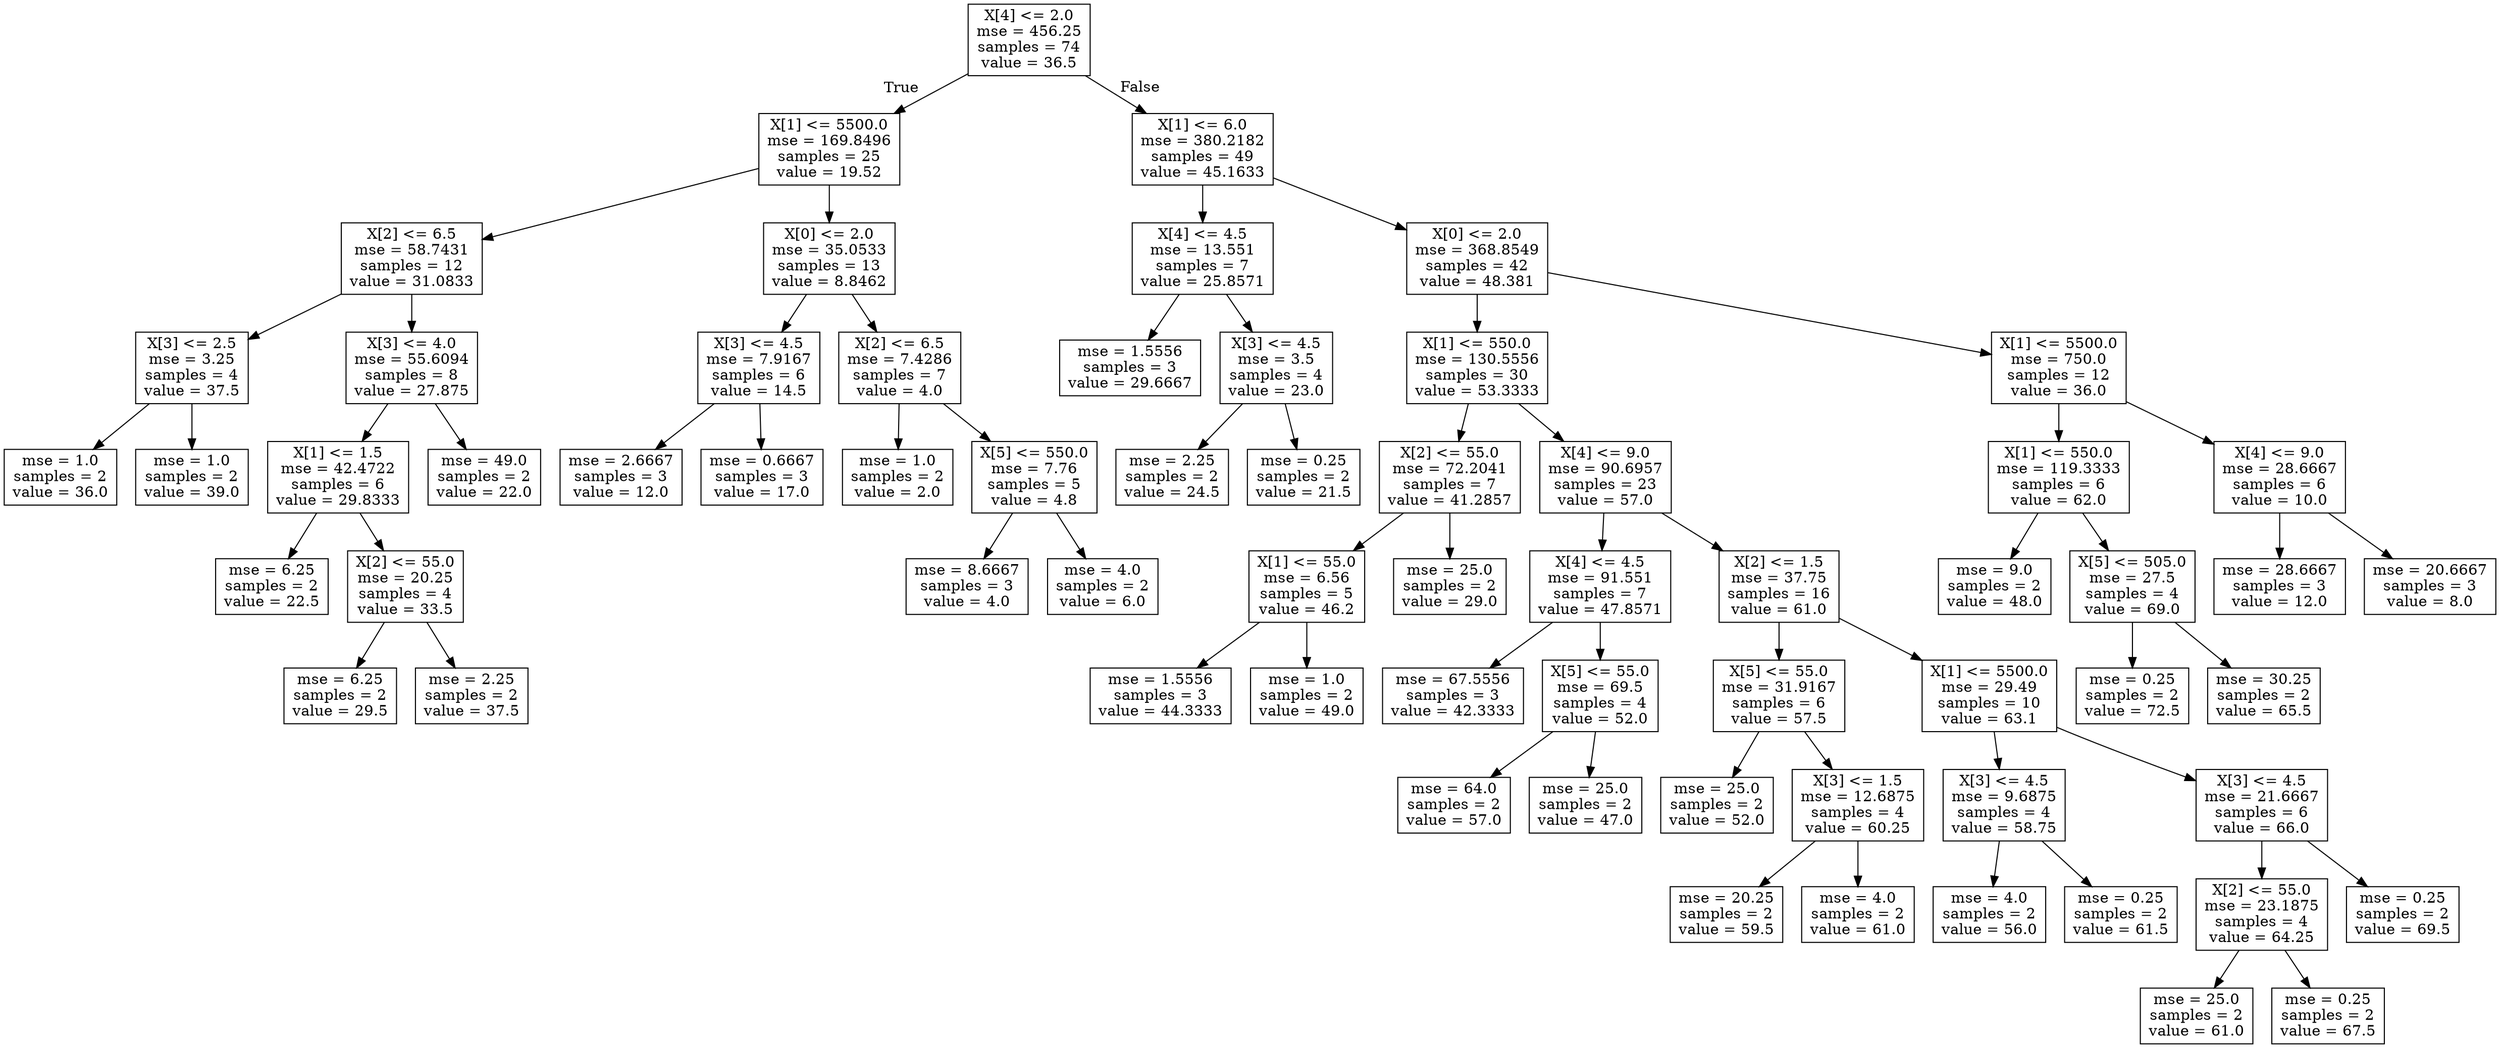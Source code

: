 digraph Tree {
node [shape=box] ;
0 [label="X[4] <= 2.0\nmse = 456.25\nsamples = 74\nvalue = 36.5"] ;
1 [label="X[1] <= 5500.0\nmse = 169.8496\nsamples = 25\nvalue = 19.52"] ;
0 -> 1 [labeldistance=2.5, labelangle=45, headlabel="True"] ;
2 [label="X[2] <= 6.5\nmse = 58.7431\nsamples = 12\nvalue = 31.0833"] ;
1 -> 2 ;
3 [label="X[3] <= 2.5\nmse = 3.25\nsamples = 4\nvalue = 37.5"] ;
2 -> 3 ;
4 [label="mse = 1.0\nsamples = 2\nvalue = 36.0"] ;
3 -> 4 ;
5 [label="mse = 1.0\nsamples = 2\nvalue = 39.0"] ;
3 -> 5 ;
6 [label="X[3] <= 4.0\nmse = 55.6094\nsamples = 8\nvalue = 27.875"] ;
2 -> 6 ;
7 [label="X[1] <= 1.5\nmse = 42.4722\nsamples = 6\nvalue = 29.8333"] ;
6 -> 7 ;
8 [label="mse = 6.25\nsamples = 2\nvalue = 22.5"] ;
7 -> 8 ;
9 [label="X[2] <= 55.0\nmse = 20.25\nsamples = 4\nvalue = 33.5"] ;
7 -> 9 ;
10 [label="mse = 6.25\nsamples = 2\nvalue = 29.5"] ;
9 -> 10 ;
11 [label="mse = 2.25\nsamples = 2\nvalue = 37.5"] ;
9 -> 11 ;
12 [label="mse = 49.0\nsamples = 2\nvalue = 22.0"] ;
6 -> 12 ;
13 [label="X[0] <= 2.0\nmse = 35.0533\nsamples = 13\nvalue = 8.8462"] ;
1 -> 13 ;
14 [label="X[3] <= 4.5\nmse = 7.9167\nsamples = 6\nvalue = 14.5"] ;
13 -> 14 ;
15 [label="mse = 2.6667\nsamples = 3\nvalue = 12.0"] ;
14 -> 15 ;
16 [label="mse = 0.6667\nsamples = 3\nvalue = 17.0"] ;
14 -> 16 ;
17 [label="X[2] <= 6.5\nmse = 7.4286\nsamples = 7\nvalue = 4.0"] ;
13 -> 17 ;
18 [label="mse = 1.0\nsamples = 2\nvalue = 2.0"] ;
17 -> 18 ;
19 [label="X[5] <= 550.0\nmse = 7.76\nsamples = 5\nvalue = 4.8"] ;
17 -> 19 ;
20 [label="mse = 8.6667\nsamples = 3\nvalue = 4.0"] ;
19 -> 20 ;
21 [label="mse = 4.0\nsamples = 2\nvalue = 6.0"] ;
19 -> 21 ;
22 [label="X[1] <= 6.0\nmse = 380.2182\nsamples = 49\nvalue = 45.1633"] ;
0 -> 22 [labeldistance=2.5, labelangle=-45, headlabel="False"] ;
23 [label="X[4] <= 4.5\nmse = 13.551\nsamples = 7\nvalue = 25.8571"] ;
22 -> 23 ;
24 [label="mse = 1.5556\nsamples = 3\nvalue = 29.6667"] ;
23 -> 24 ;
25 [label="X[3] <= 4.5\nmse = 3.5\nsamples = 4\nvalue = 23.0"] ;
23 -> 25 ;
26 [label="mse = 2.25\nsamples = 2\nvalue = 24.5"] ;
25 -> 26 ;
27 [label="mse = 0.25\nsamples = 2\nvalue = 21.5"] ;
25 -> 27 ;
28 [label="X[0] <= 2.0\nmse = 368.8549\nsamples = 42\nvalue = 48.381"] ;
22 -> 28 ;
29 [label="X[1] <= 550.0\nmse = 130.5556\nsamples = 30\nvalue = 53.3333"] ;
28 -> 29 ;
30 [label="X[2] <= 55.0\nmse = 72.2041\nsamples = 7\nvalue = 41.2857"] ;
29 -> 30 ;
31 [label="X[1] <= 55.0\nmse = 6.56\nsamples = 5\nvalue = 46.2"] ;
30 -> 31 ;
32 [label="mse = 1.5556\nsamples = 3\nvalue = 44.3333"] ;
31 -> 32 ;
33 [label="mse = 1.0\nsamples = 2\nvalue = 49.0"] ;
31 -> 33 ;
34 [label="mse = 25.0\nsamples = 2\nvalue = 29.0"] ;
30 -> 34 ;
35 [label="X[4] <= 9.0\nmse = 90.6957\nsamples = 23\nvalue = 57.0"] ;
29 -> 35 ;
36 [label="X[4] <= 4.5\nmse = 91.551\nsamples = 7\nvalue = 47.8571"] ;
35 -> 36 ;
37 [label="mse = 67.5556\nsamples = 3\nvalue = 42.3333"] ;
36 -> 37 ;
38 [label="X[5] <= 55.0\nmse = 69.5\nsamples = 4\nvalue = 52.0"] ;
36 -> 38 ;
39 [label="mse = 64.0\nsamples = 2\nvalue = 57.0"] ;
38 -> 39 ;
40 [label="mse = 25.0\nsamples = 2\nvalue = 47.0"] ;
38 -> 40 ;
41 [label="X[2] <= 1.5\nmse = 37.75\nsamples = 16\nvalue = 61.0"] ;
35 -> 41 ;
42 [label="X[5] <= 55.0\nmse = 31.9167\nsamples = 6\nvalue = 57.5"] ;
41 -> 42 ;
43 [label="mse = 25.0\nsamples = 2\nvalue = 52.0"] ;
42 -> 43 ;
44 [label="X[3] <= 1.5\nmse = 12.6875\nsamples = 4\nvalue = 60.25"] ;
42 -> 44 ;
45 [label="mse = 20.25\nsamples = 2\nvalue = 59.5"] ;
44 -> 45 ;
46 [label="mse = 4.0\nsamples = 2\nvalue = 61.0"] ;
44 -> 46 ;
47 [label="X[1] <= 5500.0\nmse = 29.49\nsamples = 10\nvalue = 63.1"] ;
41 -> 47 ;
48 [label="X[3] <= 4.5\nmse = 9.6875\nsamples = 4\nvalue = 58.75"] ;
47 -> 48 ;
49 [label="mse = 4.0\nsamples = 2\nvalue = 56.0"] ;
48 -> 49 ;
50 [label="mse = 0.25\nsamples = 2\nvalue = 61.5"] ;
48 -> 50 ;
51 [label="X[3] <= 4.5\nmse = 21.6667\nsamples = 6\nvalue = 66.0"] ;
47 -> 51 ;
52 [label="X[2] <= 55.0\nmse = 23.1875\nsamples = 4\nvalue = 64.25"] ;
51 -> 52 ;
53 [label="mse = 25.0\nsamples = 2\nvalue = 61.0"] ;
52 -> 53 ;
54 [label="mse = 0.25\nsamples = 2\nvalue = 67.5"] ;
52 -> 54 ;
55 [label="mse = 0.25\nsamples = 2\nvalue = 69.5"] ;
51 -> 55 ;
56 [label="X[1] <= 5500.0\nmse = 750.0\nsamples = 12\nvalue = 36.0"] ;
28 -> 56 ;
57 [label="X[1] <= 550.0\nmse = 119.3333\nsamples = 6\nvalue = 62.0"] ;
56 -> 57 ;
58 [label="mse = 9.0\nsamples = 2\nvalue = 48.0"] ;
57 -> 58 ;
59 [label="X[5] <= 505.0\nmse = 27.5\nsamples = 4\nvalue = 69.0"] ;
57 -> 59 ;
60 [label="mse = 0.25\nsamples = 2\nvalue = 72.5"] ;
59 -> 60 ;
61 [label="mse = 30.25\nsamples = 2\nvalue = 65.5"] ;
59 -> 61 ;
62 [label="X[4] <= 9.0\nmse = 28.6667\nsamples = 6\nvalue = 10.0"] ;
56 -> 62 ;
63 [label="mse = 28.6667\nsamples = 3\nvalue = 12.0"] ;
62 -> 63 ;
64 [label="mse = 20.6667\nsamples = 3\nvalue = 8.0"] ;
62 -> 64 ;
}